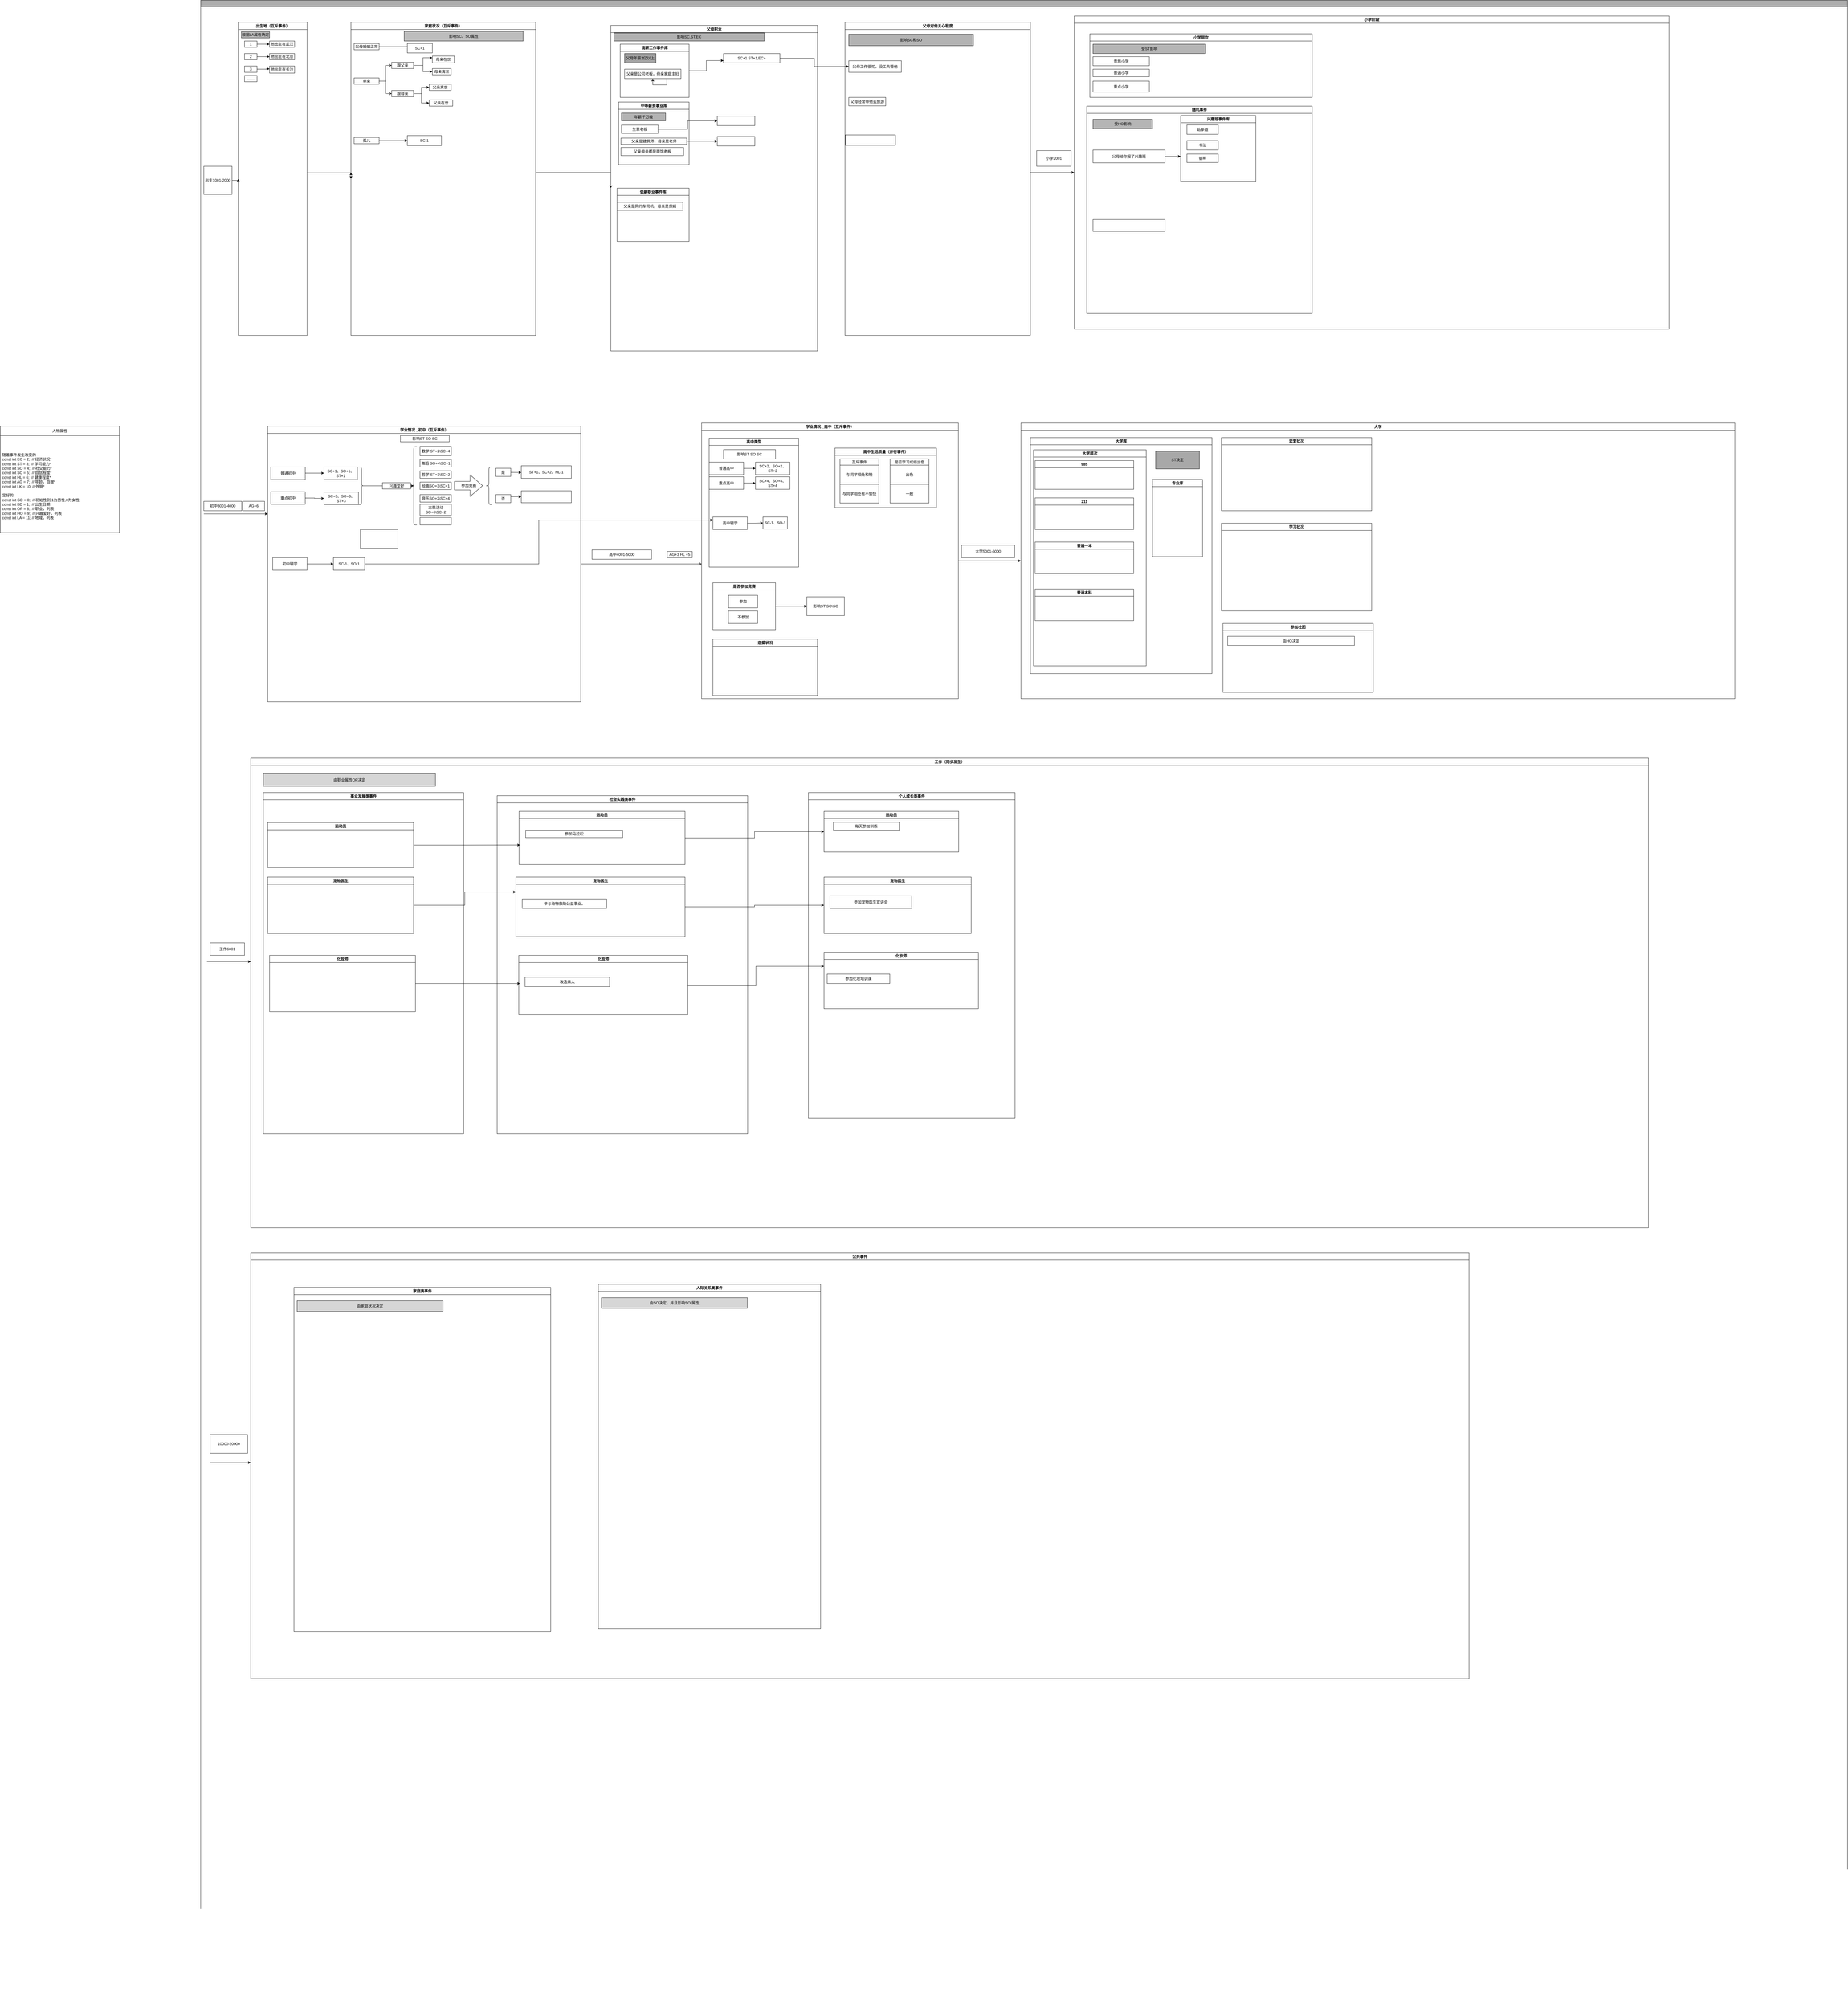 <mxfile version="24.2.3" type="github" pages="2">
  <diagram id="prtHgNgQTEPvFCAcTncT" name="Page-1">
    <mxGraphModel dx="3747" dy="5651" grid="1" gridSize="10" guides="1" tooltips="1" connect="1" arrows="1" fold="1" page="1" pageScale="1" pageWidth="827" pageHeight="1169" math="0" shadow="0">
      <root>
        <mxCell id="0" />
        <mxCell id="1" parent="0" />
        <mxCell id="dNxyNK7c78bLwvsdeMH5-11" value="" style="swimlane;html=1;startSize=20;horizontal=1;containerType=tree;glass=0;fillColor=#ADADAD;" parent="1" vertex="1">
          <mxGeometry x="-590" y="-4380" width="5260" height="6410" as="geometry">
            <mxRectangle x="30" y="80" width="60" height="30" as="alternateBounds" />
          </mxGeometry>
        </mxCell>
        <mxCell id="3xpTKajOcH90Fs0mHf4r-176" style="edgeStyle=orthogonalEdgeStyle;rounded=0;orthogonalLoop=1;jettySize=auto;html=1;entryX=0;entryY=0.5;entryDx=0;entryDy=0;" parent="dNxyNK7c78bLwvsdeMH5-11" source="MudpoDrrb5z5fQUpKkfL-1" target="MudpoDrrb5z5fQUpKkfL-9" edge="1">
          <mxGeometry relative="1" as="geometry" />
        </mxCell>
        <mxCell id="MudpoDrrb5z5fQUpKkfL-1" value="出生1001-2000" style="rounded=0;whiteSpace=wrap;html=1;" parent="dNxyNK7c78bLwvsdeMH5-11" vertex="1">
          <mxGeometry x="10" y="530" width="90" height="90" as="geometry" />
        </mxCell>
        <mxCell id="MudpoDrrb5z5fQUpKkfL-32" style="edgeStyle=orthogonalEdgeStyle;rounded=0;orthogonalLoop=1;jettySize=auto;html=1;entryX=0;entryY=0.5;entryDx=0;entryDy=0;" parent="dNxyNK7c78bLwvsdeMH5-11" source="MudpoDrrb5z5fQUpKkfL-9" target="MudpoDrrb5z5fQUpKkfL-13" edge="1">
          <mxGeometry relative="1" as="geometry">
            <Array as="points">
              <mxPoint x="410" y="551" />
              <mxPoint x="410" y="551" />
            </Array>
          </mxGeometry>
        </mxCell>
        <mxCell id="MudpoDrrb5z5fQUpKkfL-9" value="出生地（互斥事件）" style="swimlane;whiteSpace=wrap;html=1;" parent="dNxyNK7c78bLwvsdeMH5-11" vertex="1">
          <mxGeometry x="120" y="70" width="220" height="1000" as="geometry" />
        </mxCell>
        <mxCell id="MudpoDrrb5z5fQUpKkfL-14" value="&lt;div style=&quot;text-align: left;&quot;&gt;&lt;span style=&quot;background-color: initial;&quot;&gt;根据LA属性确定&lt;/span&gt;&lt;/div&gt;" style="rounded=0;whiteSpace=wrap;html=1;fillColor=#BABABA;" parent="MudpoDrrb5z5fQUpKkfL-9" vertex="1">
          <mxGeometry x="10" y="30" width="90" height="20" as="geometry" />
        </mxCell>
        <mxCell id="MudpoDrrb5z5fQUpKkfL-15" value="&lt;span style=&quot;text-align: left;&quot;&gt;他出生在武汉&lt;/span&gt;" style="rounded=0;whiteSpace=wrap;html=1;" parent="MudpoDrrb5z5fQUpKkfL-9" vertex="1">
          <mxGeometry x="100" y="60" width="80" height="20" as="geometry" />
        </mxCell>
        <mxCell id="MudpoDrrb5z5fQUpKkfL-16" value="&lt;span style=&quot;text-align: left;&quot;&gt;他出生在北京&lt;/span&gt;" style="rounded=0;whiteSpace=wrap;html=1;" parent="MudpoDrrb5z5fQUpKkfL-9" vertex="1">
          <mxGeometry x="100" y="100" width="80" height="20" as="geometry" />
        </mxCell>
        <mxCell id="MudpoDrrb5z5fQUpKkfL-20" style="edgeStyle=orthogonalEdgeStyle;rounded=0;orthogonalLoop=1;jettySize=auto;html=1;exitX=1;exitY=0.5;exitDx=0;exitDy=0;entryX=0;entryY=0.5;entryDx=0;entryDy=0;" parent="MudpoDrrb5z5fQUpKkfL-9" source="MudpoDrrb5z5fQUpKkfL-17" target="MudpoDrrb5z5fQUpKkfL-15" edge="1">
          <mxGeometry relative="1" as="geometry" />
        </mxCell>
        <mxCell id="MudpoDrrb5z5fQUpKkfL-17" value="1" style="rounded=0;whiteSpace=wrap;html=1;" parent="MudpoDrrb5z5fQUpKkfL-9" vertex="1">
          <mxGeometry x="20" y="60" width="40" height="20" as="geometry" />
        </mxCell>
        <mxCell id="MudpoDrrb5z5fQUpKkfL-21" style="edgeStyle=orthogonalEdgeStyle;rounded=0;orthogonalLoop=1;jettySize=auto;html=1;exitX=1;exitY=0.5;exitDx=0;exitDy=0;entryX=0;entryY=0.5;entryDx=0;entryDy=0;" parent="MudpoDrrb5z5fQUpKkfL-9" source="MudpoDrrb5z5fQUpKkfL-18" target="MudpoDrrb5z5fQUpKkfL-16" edge="1">
          <mxGeometry relative="1" as="geometry" />
        </mxCell>
        <mxCell id="MudpoDrrb5z5fQUpKkfL-18" value="2" style="rounded=0;whiteSpace=wrap;html=1;" parent="MudpoDrrb5z5fQUpKkfL-9" vertex="1">
          <mxGeometry x="20" y="100" width="40" height="20" as="geometry" />
        </mxCell>
        <mxCell id="MudpoDrrb5z5fQUpKkfL-23" style="edgeStyle=orthogonalEdgeStyle;rounded=0;orthogonalLoop=1;jettySize=auto;html=1;exitX=1;exitY=0.5;exitDx=0;exitDy=0;entryX=0;entryY=0.444;entryDx=0;entryDy=0;entryPerimeter=0;" parent="MudpoDrrb5z5fQUpKkfL-9" source="MudpoDrrb5z5fQUpKkfL-19" target="MudpoDrrb5z5fQUpKkfL-22" edge="1">
          <mxGeometry relative="1" as="geometry">
            <Array as="points">
              <mxPoint x="90" y="150" />
              <mxPoint x="90" y="149" />
              <mxPoint x="100" y="149" />
            </Array>
          </mxGeometry>
        </mxCell>
        <mxCell id="MudpoDrrb5z5fQUpKkfL-19" value="3" style="rounded=0;whiteSpace=wrap;html=1;" parent="MudpoDrrb5z5fQUpKkfL-9" vertex="1">
          <mxGeometry x="20" y="140" width="40" height="20" as="geometry" />
        </mxCell>
        <mxCell id="MudpoDrrb5z5fQUpKkfL-22" value="他出生在长沙" style="rounded=0;whiteSpace=wrap;html=1;" parent="MudpoDrrb5z5fQUpKkfL-9" vertex="1">
          <mxGeometry x="100" y="140" width="80" height="22.5" as="geometry" />
        </mxCell>
        <mxCell id="MudpoDrrb5z5fQUpKkfL-27" value="......." style="rounded=0;whiteSpace=wrap;html=1;" parent="MudpoDrrb5z5fQUpKkfL-9" vertex="1">
          <mxGeometry x="20" y="170" width="40" height="20" as="geometry" />
        </mxCell>
        <mxCell id="3xpTKajOcH90Fs0mHf4r-172" style="edgeStyle=orthogonalEdgeStyle;rounded=0;orthogonalLoop=1;jettySize=auto;html=1;exitX=0;exitY=0.5;exitDx=0;exitDy=0;" parent="dNxyNK7c78bLwvsdeMH5-11" source="MudpoDrrb5z5fQUpKkfL-13" edge="1">
          <mxGeometry relative="1" as="geometry">
            <mxPoint x="480.0" y="550" as="targetPoint" />
          </mxGeometry>
        </mxCell>
        <mxCell id="MudpoDrrb5z5fQUpKkfL-13" value="家庭状况（互斥事件）" style="swimlane;whiteSpace=wrap;html=1;" parent="dNxyNK7c78bLwvsdeMH5-11" vertex="1">
          <mxGeometry x="480" y="70" width="590" height="1000" as="geometry" />
        </mxCell>
        <mxCell id="3xpTKajOcH90Fs0mHf4r-28" style="edgeStyle=orthogonalEdgeStyle;rounded=0;orthogonalLoop=1;jettySize=auto;html=1;entryX=0;entryY=0.75;entryDx=0;entryDy=0;" parent="MudpoDrrb5z5fQUpKkfL-13" source="MudpoDrrb5z5fQUpKkfL-29" target="3xpTKajOcH90Fs0mHf4r-27" edge="1">
          <mxGeometry relative="1" as="geometry">
            <Array as="points">
              <mxPoint x="195" y="78" />
            </Array>
          </mxGeometry>
        </mxCell>
        <mxCell id="MudpoDrrb5z5fQUpKkfL-29" value="父母婚姻正常" style="rounded=0;whiteSpace=wrap;html=1;" parent="MudpoDrrb5z5fQUpKkfL-13" vertex="1">
          <mxGeometry x="10" y="68" width="80" height="20" as="geometry" />
        </mxCell>
        <mxCell id="MudpoDrrb5z5fQUpKkfL-45" style="edgeStyle=orthogonalEdgeStyle;rounded=0;orthogonalLoop=1;jettySize=auto;html=1;entryX=0;entryY=0.5;entryDx=0;entryDy=0;" parent="MudpoDrrb5z5fQUpKkfL-13" source="MudpoDrrb5z5fQUpKkfL-30" target="MudpoDrrb5z5fQUpKkfL-44" edge="1">
          <mxGeometry relative="1" as="geometry" />
        </mxCell>
        <mxCell id="3xpTKajOcH90Fs0mHf4r-134" style="edgeStyle=orthogonalEdgeStyle;rounded=0;orthogonalLoop=1;jettySize=auto;html=1;entryX=0;entryY=0.5;entryDx=0;entryDy=0;" parent="MudpoDrrb5z5fQUpKkfL-13" source="MudpoDrrb5z5fQUpKkfL-30" target="MudpoDrrb5z5fQUpKkfL-47" edge="1">
          <mxGeometry relative="1" as="geometry" />
        </mxCell>
        <mxCell id="MudpoDrrb5z5fQUpKkfL-30" value="单亲" style="rounded=0;whiteSpace=wrap;html=1;" parent="MudpoDrrb5z5fQUpKkfL-13" vertex="1">
          <mxGeometry x="10" y="178" width="80" height="20" as="geometry" />
        </mxCell>
        <mxCell id="MudpoDrrb5z5fQUpKkfL-34" value="母亲在世" style="rounded=0;whiteSpace=wrap;html=1;" parent="MudpoDrrb5z5fQUpKkfL-13" vertex="1">
          <mxGeometry x="260" y="108" width="70" height="22" as="geometry" />
        </mxCell>
        <mxCell id="MudpoDrrb5z5fQUpKkfL-40" value="母亲离世" style="rounded=0;whiteSpace=wrap;html=1;" parent="MudpoDrrb5z5fQUpKkfL-13" vertex="1">
          <mxGeometry x="260" y="148" width="60" height="20" as="geometry" />
        </mxCell>
        <mxCell id="MudpoDrrb5z5fQUpKkfL-41" value="父亲离世" style="rounded=0;whiteSpace=wrap;html=1;" parent="MudpoDrrb5z5fQUpKkfL-13" vertex="1">
          <mxGeometry x="250" y="198" width="70" height="20" as="geometry" />
        </mxCell>
        <mxCell id="3xpTKajOcH90Fs0mHf4r-30" style="edgeStyle=orthogonalEdgeStyle;rounded=0;orthogonalLoop=1;jettySize=auto;html=1;entryX=0;entryY=0.5;entryDx=0;entryDy=0;" parent="MudpoDrrb5z5fQUpKkfL-13" source="MudpoDrrb5z5fQUpKkfL-42" target="3xpTKajOcH90Fs0mHf4r-29" edge="1">
          <mxGeometry relative="1" as="geometry">
            <Array as="points">
              <mxPoint x="170" y="378" />
            </Array>
          </mxGeometry>
        </mxCell>
        <mxCell id="MudpoDrrb5z5fQUpKkfL-42" value="孤儿" style="rounded=0;whiteSpace=wrap;html=1;" parent="MudpoDrrb5z5fQUpKkfL-13" vertex="1">
          <mxGeometry x="10" y="368" width="80" height="20" as="geometry" />
        </mxCell>
        <mxCell id="MudpoDrrb5z5fQUpKkfL-51" style="edgeStyle=orthogonalEdgeStyle;rounded=0;orthogonalLoop=1;jettySize=auto;html=1;entryX=0;entryY=0.25;entryDx=0;entryDy=0;" parent="MudpoDrrb5z5fQUpKkfL-13" source="MudpoDrrb5z5fQUpKkfL-44" target="MudpoDrrb5z5fQUpKkfL-34" edge="1">
          <mxGeometry relative="1" as="geometry">
            <mxPoint x="230" y="113" as="targetPoint" />
          </mxGeometry>
        </mxCell>
        <mxCell id="MudpoDrrb5z5fQUpKkfL-52" style="edgeStyle=orthogonalEdgeStyle;rounded=0;orthogonalLoop=1;jettySize=auto;html=1;" parent="MudpoDrrb5z5fQUpKkfL-13" source="MudpoDrrb5z5fQUpKkfL-44" target="MudpoDrrb5z5fQUpKkfL-40" edge="1">
          <mxGeometry relative="1" as="geometry" />
        </mxCell>
        <mxCell id="MudpoDrrb5z5fQUpKkfL-44" value="跟父亲" style="rounded=0;whiteSpace=wrap;html=1;" parent="MudpoDrrb5z5fQUpKkfL-13" vertex="1">
          <mxGeometry x="130" y="128" width="70" height="20" as="geometry" />
        </mxCell>
        <mxCell id="MudpoDrrb5z5fQUpKkfL-53" style="edgeStyle=orthogonalEdgeStyle;rounded=0;orthogonalLoop=1;jettySize=auto;html=1;entryX=0;entryY=0.5;entryDx=0;entryDy=0;" parent="MudpoDrrb5z5fQUpKkfL-13" source="MudpoDrrb5z5fQUpKkfL-47" target="MudpoDrrb5z5fQUpKkfL-41" edge="1">
          <mxGeometry relative="1" as="geometry" />
        </mxCell>
        <mxCell id="MudpoDrrb5z5fQUpKkfL-54" style="edgeStyle=orthogonalEdgeStyle;rounded=0;orthogonalLoop=1;jettySize=auto;html=1;entryX=0;entryY=0.5;entryDx=0;entryDy=0;" parent="MudpoDrrb5z5fQUpKkfL-13" source="MudpoDrrb5z5fQUpKkfL-47" target="MudpoDrrb5z5fQUpKkfL-50" edge="1">
          <mxGeometry relative="1" as="geometry" />
        </mxCell>
        <mxCell id="MudpoDrrb5z5fQUpKkfL-47" value="跟母亲" style="rounded=0;whiteSpace=wrap;html=1;" parent="MudpoDrrb5z5fQUpKkfL-13" vertex="1">
          <mxGeometry x="130" y="218" width="70" height="20" as="geometry" />
        </mxCell>
        <mxCell id="MudpoDrrb5z5fQUpKkfL-50" value="父亲在世" style="rounded=0;whiteSpace=wrap;html=1;" parent="MudpoDrrb5z5fQUpKkfL-13" vertex="1">
          <mxGeometry x="250" y="248" width="75" height="20" as="geometry" />
        </mxCell>
        <mxCell id="3xpTKajOcH90Fs0mHf4r-26" value="影响SC、SO属性" style="rounded=0;whiteSpace=wrap;html=1;fillColor=#BDBDBD;" parent="MudpoDrrb5z5fQUpKkfL-13" vertex="1">
          <mxGeometry x="170" y="29" width="380" height="31" as="geometry" />
        </mxCell>
        <mxCell id="3xpTKajOcH90Fs0mHf4r-27" value="SC+1" style="rounded=0;whiteSpace=wrap;html=1;" parent="MudpoDrrb5z5fQUpKkfL-13" vertex="1">
          <mxGeometry x="180" y="68" width="80" height="30" as="geometry" />
        </mxCell>
        <mxCell id="3xpTKajOcH90Fs0mHf4r-29" value="SC-1" style="rounded=0;whiteSpace=wrap;html=1;" parent="MudpoDrrb5z5fQUpKkfL-13" vertex="1">
          <mxGeometry x="180" y="362" width="109" height="32" as="geometry" />
        </mxCell>
        <mxCell id="3xpTKajOcH90Fs0mHf4r-62" style="edgeStyle=orthogonalEdgeStyle;rounded=0;orthogonalLoop=1;jettySize=auto;html=1;entryX=0;entryY=0.5;entryDx=0;entryDy=0;" parent="dNxyNK7c78bLwvsdeMH5-11" source="3xpTKajOcH90Fs0mHf4r-11" target="3xpTKajOcH90Fs0mHf4r-61" edge="1">
          <mxGeometry relative="1" as="geometry">
            <Array as="points">
              <mxPoint x="2710" y="550" />
            </Array>
          </mxGeometry>
        </mxCell>
        <mxCell id="3xpTKajOcH90Fs0mHf4r-11" value="父母对他关心程度" style="swimlane;whiteSpace=wrap;html=1;" parent="dNxyNK7c78bLwvsdeMH5-11" vertex="1">
          <mxGeometry x="2058" y="70" width="592" height="1000" as="geometry" />
        </mxCell>
        <mxCell id="3xpTKajOcH90Fs0mHf4r-57" value="影响SC和SO" style="rounded=0;whiteSpace=wrap;html=1;fillColor=#B3B3B3;" parent="3xpTKajOcH90Fs0mHf4r-11" vertex="1">
          <mxGeometry x="12" y="38" width="398" height="37" as="geometry" />
        </mxCell>
        <mxCell id="3xpTKajOcH90Fs0mHf4r-58" value="父母经常带他去旅游" style="rounded=0;whiteSpace=wrap;html=1;" parent="3xpTKajOcH90Fs0mHf4r-11" vertex="1">
          <mxGeometry x="12" y="240" width="118" height="27" as="geometry" />
        </mxCell>
        <mxCell id="3xpTKajOcH90Fs0mHf4r-59" value="父母工作很忙，没工夫管他" style="rounded=0;whiteSpace=wrap;html=1;" parent="3xpTKajOcH90Fs0mHf4r-11" vertex="1">
          <mxGeometry x="12" y="123" width="168" height="37" as="geometry" />
        </mxCell>
        <mxCell id="3xpTKajOcH90Fs0mHf4r-142" value="" style="rounded=0;whiteSpace=wrap;html=1;" parent="3xpTKajOcH90Fs0mHf4r-11" vertex="1">
          <mxGeometry x="1" y="360" width="160" height="33" as="geometry" />
        </mxCell>
        <mxCell id="MudpoDrrb5z5fQUpKkfL-58" value="父母职业" style="swimlane;whiteSpace=wrap;html=1;" parent="dNxyNK7c78bLwvsdeMH5-11" vertex="1">
          <mxGeometry x="1310" y="80" width="660" height="1040" as="geometry" />
        </mxCell>
        <mxCell id="3xpTKajOcH90Fs0mHf4r-144" style="edgeStyle=orthogonalEdgeStyle;rounded=0;orthogonalLoop=1;jettySize=auto;html=1;entryX=0;entryY=0.5;entryDx=0;entryDy=0;" parent="MudpoDrrb5z5fQUpKkfL-58" source="3xpTKajOcH90Fs0mHf4r-1" target="3xpTKajOcH90Fs0mHf4r-53" edge="1">
          <mxGeometry relative="1" as="geometry" />
        </mxCell>
        <mxCell id="3xpTKajOcH90Fs0mHf4r-20" value="影响SC,ST,EC" style="rounded=0;whiteSpace=wrap;html=1;fillColor=#B0B0B0;" parent="MudpoDrrb5z5fQUpKkfL-58" vertex="1">
          <mxGeometry x="10" y="24" width="480" height="26" as="geometry" />
        </mxCell>
        <mxCell id="3xpTKajOcH90Fs0mHf4r-36" value="SC+1 ST+1,EC+" style="rounded=0;whiteSpace=wrap;html=1;" parent="MudpoDrrb5z5fQUpKkfL-58" vertex="1">
          <mxGeometry x="360" y="90" width="180" height="30" as="geometry" />
        </mxCell>
        <mxCell id="3xpTKajOcH90Fs0mHf4r-52" value="" style="rounded=0;whiteSpace=wrap;html=1;" parent="MudpoDrrb5z5fQUpKkfL-58" vertex="1">
          <mxGeometry x="340" y="290" width="120" height="30" as="geometry" />
        </mxCell>
        <mxCell id="3xpTKajOcH90Fs0mHf4r-212" style="edgeStyle=orthogonalEdgeStyle;rounded=0;orthogonalLoop=1;jettySize=auto;html=1;entryX=0;entryY=0.75;entryDx=0;entryDy=0;" parent="MudpoDrrb5z5fQUpKkfL-58" source="3xpTKajOcH90Fs0mHf4r-211" target="3xpTKajOcH90Fs0mHf4r-36" edge="1">
          <mxGeometry relative="1" as="geometry" />
        </mxCell>
        <mxCell id="3xpTKajOcH90Fs0mHf4r-211" value="高薪工作事件库" style="swimlane;whiteSpace=wrap;html=1;" parent="MudpoDrrb5z5fQUpKkfL-58" vertex="1">
          <mxGeometry x="30" y="60" width="220" height="170" as="geometry" />
        </mxCell>
        <mxCell id="3xpTKajOcH90Fs0mHf4r-2" value="&lt;div style=&quot;text-align: left;&quot;&gt;&lt;span data-sider-select-id=&quot;4fd8bd93-ea96-4848-851b-377dffebbbf2&quot; style=&quot;background-color: initial;&quot;&gt;父亲是公司老板，母亲家庭主妇&lt;/span&gt;&lt;/div&gt;" style="rounded=0;whiteSpace=wrap;html=1;" parent="3xpTKajOcH90Fs0mHf4r-211" vertex="1">
          <mxGeometry x="14" y="80" width="180" height="30" as="geometry" />
        </mxCell>
        <mxCell id="3xpTKajOcH90Fs0mHf4r-18" value="&lt;div data-sider-select-id=&quot;832223f9-247b-4001-8752-e9d3532ddd36&quot;&gt;父母年薪1亿以上&lt;/div&gt;" style="rounded=0;whiteSpace=wrap;html=1;fillColor=#A3A3A3;" parent="3xpTKajOcH90Fs0mHf4r-211" vertex="1">
          <mxGeometry x="14" y="30" width="100" height="30" as="geometry" />
        </mxCell>
        <mxCell id="3xpTKajOcH90Fs0mHf4r-219" style="edgeStyle=orthogonalEdgeStyle;rounded=0;orthogonalLoop=1;jettySize=auto;html=1;exitX=0.75;exitY=1;exitDx=0;exitDy=0;" parent="3xpTKajOcH90Fs0mHf4r-211" source="3xpTKajOcH90Fs0mHf4r-2" target="3xpTKajOcH90Fs0mHf4r-2" edge="1">
          <mxGeometry relative="1" as="geometry" />
        </mxCell>
        <mxCell id="3xpTKajOcH90Fs0mHf4r-215" value="中等薪资事业库" style="swimlane;whiteSpace=wrap;html=1;" parent="MudpoDrrb5z5fQUpKkfL-58" vertex="1">
          <mxGeometry x="25" y="245" width="225" height="200" as="geometry" />
        </mxCell>
        <mxCell id="3xpTKajOcH90Fs0mHf4r-216" value="年薪千万级" style="rounded=0;whiteSpace=wrap;html=1;fillColor=#B3B3B3;" parent="3xpTKajOcH90Fs0mHf4r-215" vertex="1">
          <mxGeometry x="9" y="35" width="141" height="25" as="geometry" />
        </mxCell>
        <mxCell id="3xpTKajOcH90Fs0mHf4r-19" value="生意老板" style="rounded=0;whiteSpace=wrap;html=1;" parent="3xpTKajOcH90Fs0mHf4r-215" vertex="1">
          <mxGeometry x="9" y="73.5" width="117" height="26.5" as="geometry" />
        </mxCell>
        <mxCell id="3xpTKajOcH90Fs0mHf4r-1" value="&lt;div style=&quot;text-align: left;&quot;&gt;&lt;span data-sider-select-id=&quot;04bffa22-8ec7-496b-b34b-c7c8da4b1314&quot; style=&quot;background-color: initial;&quot;&gt;父亲是建筑师，母亲是老师&lt;/span&gt;&lt;/div&gt;" style="rounded=0;whiteSpace=wrap;html=1;" parent="3xpTKajOcH90Fs0mHf4r-215" vertex="1">
          <mxGeometry x="7.5" y="115" width="210" height="20" as="geometry" />
        </mxCell>
        <mxCell id="3xpTKajOcH90Fs0mHf4r-9" value="父亲母亲都是面馆老板" style="rounded=0;whiteSpace=wrap;html=1;" parent="3xpTKajOcH90Fs0mHf4r-215" vertex="1">
          <mxGeometry x="7.5" y="145" width="200" height="26" as="geometry" />
        </mxCell>
        <mxCell id="3xpTKajOcH90Fs0mHf4r-214" value="低薪职业事件库" style="swimlane;whiteSpace=wrap;html=1;" parent="MudpoDrrb5z5fQUpKkfL-58" vertex="1">
          <mxGeometry x="20" y="520" width="230" height="170" as="geometry" />
        </mxCell>
        <mxCell id="3xpTKajOcH90Fs0mHf4r-31" value="父亲是网约车司机，母亲是保姆" style="rounded=0;whiteSpace=wrap;html=1;" parent="3xpTKajOcH90Fs0mHf4r-214" vertex="1">
          <mxGeometry y="45" width="210" height="26" as="geometry" />
        </mxCell>
        <mxCell id="3xpTKajOcH90Fs0mHf4r-53" value="" style="rounded=0;whiteSpace=wrap;html=1;" parent="MudpoDrrb5z5fQUpKkfL-58" vertex="1">
          <mxGeometry x="340" y="355" width="120" height="30" as="geometry" />
        </mxCell>
        <mxCell id="3xpTKajOcH90Fs0mHf4r-220" style="edgeStyle=orthogonalEdgeStyle;rounded=0;orthogonalLoop=1;jettySize=auto;html=1;" parent="MudpoDrrb5z5fQUpKkfL-58" source="3xpTKajOcH90Fs0mHf4r-19" target="3xpTKajOcH90Fs0mHf4r-52" edge="1">
          <mxGeometry relative="1" as="geometry" />
        </mxCell>
        <mxCell id="MudpoDrrb5z5fQUpKkfL-60" style="edgeStyle=orthogonalEdgeStyle;rounded=0;orthogonalLoop=1;jettySize=auto;html=1;entryX=0;entryY=0.5;entryDx=0;entryDy=0;" parent="dNxyNK7c78bLwvsdeMH5-11" source="MudpoDrrb5z5fQUpKkfL-13" target="MudpoDrrb5z5fQUpKkfL-58" edge="1">
          <mxGeometry relative="1" as="geometry">
            <Array as="points">
              <mxPoint x="1310" y="550" />
            </Array>
          </mxGeometry>
        </mxCell>
        <mxCell id="3xpTKajOcH90Fs0mHf4r-61" value="小学阶段" style="swimlane;whiteSpace=wrap;html=1;" parent="dNxyNK7c78bLwvsdeMH5-11" vertex="1">
          <mxGeometry x="2790" y="50" width="1900" height="1000" as="geometry" />
        </mxCell>
        <mxCell id="3xpTKajOcH90Fs0mHf4r-63" value="小学层次" style="swimlane;whiteSpace=wrap;html=1;" parent="3xpTKajOcH90Fs0mHf4r-61" vertex="1">
          <mxGeometry x="50" y="57" width="710" height="203" as="geometry" />
        </mxCell>
        <mxCell id="3xpTKajOcH90Fs0mHf4r-65" value="普通小学" style="rounded=0;whiteSpace=wrap;html=1;" parent="3xpTKajOcH90Fs0mHf4r-63" vertex="1">
          <mxGeometry x="10" y="113" width="180" height="24" as="geometry" />
        </mxCell>
        <mxCell id="3xpTKajOcH90Fs0mHf4r-130" value="贵族小学" style="rounded=0;whiteSpace=wrap;html=1;" parent="3xpTKajOcH90Fs0mHf4r-63" vertex="1">
          <mxGeometry x="10" y="73" width="180" height="29" as="geometry" />
        </mxCell>
        <mxCell id="3xpTKajOcH90Fs0mHf4r-137" value="重点小学" style="rounded=0;whiteSpace=wrap;html=1;" parent="3xpTKajOcH90Fs0mHf4r-63" vertex="1">
          <mxGeometry x="10" y="151" width="180" height="35" as="geometry" />
        </mxCell>
        <mxCell id="3xpTKajOcH90Fs0mHf4r-207" value="受ST影响" style="rounded=0;whiteSpace=wrap;html=1;fillColor=#B5B5B5;" parent="3xpTKajOcH90Fs0mHf4r-63" vertex="1">
          <mxGeometry x="10" y="33" width="360" height="30" as="geometry" />
        </mxCell>
        <mxCell id="3xpTKajOcH90Fs0mHf4r-132" value="随机事件" style="swimlane;whiteSpace=wrap;html=1;" parent="3xpTKajOcH90Fs0mHf4r-61" vertex="1">
          <mxGeometry x="40" y="288" width="720" height="662" as="geometry" />
        </mxCell>
        <mxCell id="3xpTKajOcH90Fs0mHf4r-209" style="edgeStyle=orthogonalEdgeStyle;rounded=0;orthogonalLoop=1;jettySize=auto;html=1;" parent="3xpTKajOcH90Fs0mHf4r-132" source="3xpTKajOcH90Fs0mHf4r-148" edge="1">
          <mxGeometry relative="1" as="geometry">
            <mxPoint x="300" y="160.5" as="targetPoint" />
          </mxGeometry>
        </mxCell>
        <mxCell id="3xpTKajOcH90Fs0mHf4r-148" value="父母给你报了兴趣班" style="rounded=0;whiteSpace=wrap;html=1;" parent="3xpTKajOcH90Fs0mHf4r-132" vertex="1">
          <mxGeometry x="20" y="140" width="230" height="41" as="geometry" />
        </mxCell>
        <mxCell id="3xpTKajOcH90Fs0mHf4r-157" value="书法" style="rounded=0;whiteSpace=wrap;html=1;" parent="3xpTKajOcH90Fs0mHf4r-132" vertex="1">
          <mxGeometry x="320" y="110" width="100" height="30" as="geometry" />
        </mxCell>
        <mxCell id="3xpTKajOcH90Fs0mHf4r-158" value="钢琴" style="rounded=0;whiteSpace=wrap;html=1;" parent="3xpTKajOcH90Fs0mHf4r-132" vertex="1">
          <mxGeometry x="320" y="153" width="100" height="27" as="geometry" />
        </mxCell>
        <mxCell id="3xpTKajOcH90Fs0mHf4r-208" value="兴趣班事件库" style="swimlane;whiteSpace=wrap;html=1;" parent="3xpTKajOcH90Fs0mHf4r-132" vertex="1">
          <mxGeometry x="300" y="30" width="240" height="210" as="geometry" />
        </mxCell>
        <mxCell id="3xpTKajOcH90Fs0mHf4r-156" value="跆拳道" style="rounded=0;whiteSpace=wrap;html=1;" parent="3xpTKajOcH90Fs0mHf4r-208" vertex="1">
          <mxGeometry x="20" y="30" width="100" height="30" as="geometry" />
        </mxCell>
        <mxCell id="3xpTKajOcH90Fs0mHf4r-210" value="" style="rounded=0;whiteSpace=wrap;html=1;" parent="3xpTKajOcH90Fs0mHf4r-132" vertex="1">
          <mxGeometry x="20" y="362" width="230" height="38" as="geometry" />
        </mxCell>
        <mxCell id="3xpTKajOcH90Fs0mHf4r-221" value="受HO影响" style="rounded=0;whiteSpace=wrap;html=1;fillColor=#B5B5B5;" parent="3xpTKajOcH90Fs0mHf4r-132" vertex="1">
          <mxGeometry x="20" y="42" width="190" height="30" as="geometry" />
        </mxCell>
        <mxCell id="3xpTKajOcH90Fs0mHf4r-66" style="edgeStyle=orthogonalEdgeStyle;rounded=0;orthogonalLoop=1;jettySize=auto;html=1;entryX=0;entryY=0.5;entryDx=0;entryDy=0;" parent="dNxyNK7c78bLwvsdeMH5-11" source="3xpTKajOcH90Fs0mHf4r-36" target="3xpTKajOcH90Fs0mHf4r-59" edge="1">
          <mxGeometry relative="1" as="geometry" />
        </mxCell>
        <mxCell id="3xpTKajOcH90Fs0mHf4r-68" style="edgeStyle=orthogonalEdgeStyle;rounded=0;orthogonalLoop=1;jettySize=auto;html=1;exitX=1;exitY=0.5;exitDx=0;exitDy=0;" parent="dNxyNK7c78bLwvsdeMH5-11" source="3xpTKajOcH90Fs0mHf4r-70" edge="1">
          <mxGeometry relative="1" as="geometry">
            <mxPoint x="1600" y="1800" as="targetPoint" />
            <Array as="points">
              <mxPoint x="1354" y="1800" />
            </Array>
          </mxGeometry>
        </mxCell>
        <mxCell id="3xpTKajOcH90Fs0mHf4r-70" value="学业情况 _初中（互斥事件）" style="swimlane;whiteSpace=wrap;html=1;" parent="dNxyNK7c78bLwvsdeMH5-11" vertex="1">
          <mxGeometry x="214" y="1360" width="1000" height="880" as="geometry" />
        </mxCell>
        <mxCell id="3xpTKajOcH90Fs0mHf4r-71" value="影响ST SO SC" style="rounded=0;whiteSpace=wrap;html=1;" parent="3xpTKajOcH90Fs0mHf4r-70" vertex="1">
          <mxGeometry x="424" y="30" width="156" height="20" as="geometry" />
        </mxCell>
        <mxCell id="3xpTKajOcH90Fs0mHf4r-72" value="" style="edgeStyle=orthogonalEdgeStyle;rounded=0;orthogonalLoop=1;jettySize=auto;html=1;" parent="3xpTKajOcH90Fs0mHf4r-70" target="3xpTKajOcH90Fs0mHf4r-74" edge="1">
          <mxGeometry relative="1" as="geometry">
            <mxPoint x="120" y="150" as="sourcePoint" />
          </mxGeometry>
        </mxCell>
        <mxCell id="3xpTKajOcH90Fs0mHf4r-73" value="普通初中" style="rounded=0;whiteSpace=wrap;html=1;" parent="3xpTKajOcH90Fs0mHf4r-70" vertex="1">
          <mxGeometry x="10" y="130.5" width="110" height="40" as="geometry" />
        </mxCell>
        <mxCell id="3xpTKajOcH90Fs0mHf4r-74" value="SC+1、SO+1、ST+1" style="rounded=0;whiteSpace=wrap;html=1;" parent="3xpTKajOcH90Fs0mHf4r-70" vertex="1">
          <mxGeometry x="180" y="130.5" width="106.5" height="40" as="geometry" />
        </mxCell>
        <mxCell id="3xpTKajOcH90Fs0mHf4r-75" value="" style="edgeStyle=orthogonalEdgeStyle;rounded=0;orthogonalLoop=1;jettySize=auto;html=1;" parent="3xpTKajOcH90Fs0mHf4r-70" source="3xpTKajOcH90Fs0mHf4r-76" target="3xpTKajOcH90Fs0mHf4r-77" edge="1">
          <mxGeometry relative="1" as="geometry" />
        </mxCell>
        <mxCell id="3xpTKajOcH90Fs0mHf4r-76" value="重点初中" style="rounded=0;whiteSpace=wrap;html=1;" parent="3xpTKajOcH90Fs0mHf4r-70" vertex="1">
          <mxGeometry x="10" y="209.5" width="110" height="40" as="geometry" />
        </mxCell>
        <mxCell id="3xpTKajOcH90Fs0mHf4r-77" value="SC+3、SO+3、ST+3" style="rounded=0;whiteSpace=wrap;html=1;" parent="3xpTKajOcH90Fs0mHf4r-70" vertex="1">
          <mxGeometry x="180" y="210.5" width="110" height="40" as="geometry" />
        </mxCell>
        <mxCell id="3xpTKajOcH90Fs0mHf4r-78" value="" style="shape=curlyBracket;whiteSpace=wrap;html=1;rounded=1;flipH=1;labelPosition=right;verticalLabelPosition=middle;align=left;verticalAlign=middle;" parent="3xpTKajOcH90Fs0mHf4r-70" vertex="1">
          <mxGeometry x="290" y="130.5" width="20" height="120" as="geometry" />
        </mxCell>
        <mxCell id="3xpTKajOcH90Fs0mHf4r-79" value="" style="endArrow=classic;html=1;rounded=0;exitX=0.1;exitY=0.5;exitDx=0;exitDy=0;exitPerimeter=0;" parent="3xpTKajOcH90Fs0mHf4r-70" source="3xpTKajOcH90Fs0mHf4r-78" edge="1">
          <mxGeometry width="50" height="50" relative="1" as="geometry">
            <mxPoint x="646.5" y="294.5" as="sourcePoint" />
            <mxPoint x="466.5" y="190.5" as="targetPoint" />
          </mxGeometry>
        </mxCell>
        <mxCell id="3xpTKajOcH90Fs0mHf4r-80" value="兴趣爱好" style="rounded=0;whiteSpace=wrap;html=1;" parent="3xpTKajOcH90Fs0mHf4r-70" vertex="1">
          <mxGeometry x="366.5" y="180.5" width="90" height="20" as="geometry" />
        </mxCell>
        <mxCell id="3xpTKajOcH90Fs0mHf4r-81" value="" style="shape=curlyBracket;whiteSpace=wrap;html=1;rounded=1;labelPosition=left;verticalLabelPosition=middle;align=right;verticalAlign=middle;" parent="3xpTKajOcH90Fs0mHf4r-70" vertex="1">
          <mxGeometry x="456.5" y="65.5" width="20" height="250" as="geometry" />
        </mxCell>
        <mxCell id="3xpTKajOcH90Fs0mHf4r-82" value="数学 ST+2\SC+4" style="rounded=0;whiteSpace=wrap;html=1;" parent="3xpTKajOcH90Fs0mHf4r-70" vertex="1">
          <mxGeometry x="486.5" y="64.5" width="100" height="30" as="geometry" />
        </mxCell>
        <mxCell id="3xpTKajOcH90Fs0mHf4r-83" value="舞蹈 SO+4\SC+1" style="rounded=0;whiteSpace=wrap;html=1;" parent="3xpTKajOcH90Fs0mHf4r-70" vertex="1">
          <mxGeometry x="486.5" y="106.5" width="100" height="24" as="geometry" />
        </mxCell>
        <mxCell id="3xpTKajOcH90Fs0mHf4r-84" value="哲学 ST+3\SC+2" style="rounded=0;whiteSpace=wrap;html=1;" parent="3xpTKajOcH90Fs0mHf4r-70" vertex="1">
          <mxGeometry x="486.5" y="142.5" width="100" height="24" as="geometry" />
        </mxCell>
        <mxCell id="3xpTKajOcH90Fs0mHf4r-85" value="绘画SO+3\SC+1" style="rounded=0;whiteSpace=wrap;html=1;" parent="3xpTKajOcH90Fs0mHf4r-70" vertex="1">
          <mxGeometry x="486.5" y="178.5" width="100" height="24" as="geometry" />
        </mxCell>
        <mxCell id="3xpTKajOcH90Fs0mHf4r-86" value="音乐SO+2\SC+4" style="rounded=0;whiteSpace=wrap;html=1;" parent="3xpTKajOcH90Fs0mHf4r-70" vertex="1">
          <mxGeometry x="486.5" y="218.5" width="100" height="24" as="geometry" />
        </mxCell>
        <mxCell id="3xpTKajOcH90Fs0mHf4r-87" value="志愿活动SO+6\SC+2" style="rounded=0;whiteSpace=wrap;html=1;" parent="3xpTKajOcH90Fs0mHf4r-70" vertex="1">
          <mxGeometry x="486.5" y="249.5" width="100" height="35.5" as="geometry" />
        </mxCell>
        <mxCell id="3xpTKajOcH90Fs0mHf4r-88" value="" style="rounded=0;whiteSpace=wrap;html=1;" parent="3xpTKajOcH90Fs0mHf4r-70" vertex="1">
          <mxGeometry x="486.5" y="291.5" width="100" height="24" as="geometry" />
        </mxCell>
        <mxCell id="3xpTKajOcH90Fs0mHf4r-89" value="参加竞赛" style="html=1;shadow=0;dashed=0;align=center;verticalAlign=middle;shape=mxgraph.arrows2.arrow;dy=0.6;dx=40;notch=0;" parent="3xpTKajOcH90Fs0mHf4r-70" vertex="1">
          <mxGeometry x="596.5" y="155.5" width="90" height="69" as="geometry" />
        </mxCell>
        <mxCell id="3xpTKajOcH90Fs0mHf4r-90" value="" style="shape=curlyBracket;whiteSpace=wrap;html=1;rounded=1;labelPosition=left;verticalLabelPosition=middle;align=right;verticalAlign=middle;" parent="3xpTKajOcH90Fs0mHf4r-70" vertex="1">
          <mxGeometry x="696.5" y="130.5" width="20" height="120" as="geometry" />
        </mxCell>
        <mxCell id="3xpTKajOcH90Fs0mHf4r-91" value="是" style="whiteSpace=wrap;html=1;" parent="3xpTKajOcH90Fs0mHf4r-70" vertex="1">
          <mxGeometry x="726.5" y="134.5" width="50" height="26" as="geometry" />
        </mxCell>
        <mxCell id="3xpTKajOcH90Fs0mHf4r-92" value="否" style="whiteSpace=wrap;html=1;" parent="3xpTKajOcH90Fs0mHf4r-70" vertex="1">
          <mxGeometry x="726.5" y="218.5" width="50" height="26" as="geometry" />
        </mxCell>
        <mxCell id="3xpTKajOcH90Fs0mHf4r-93" value="ST+1、SC+2、HL-1" style="rounded=0;whiteSpace=wrap;html=1;" parent="3xpTKajOcH90Fs0mHf4r-70" vertex="1">
          <mxGeometry x="810" y="126.5" width="160" height="40" as="geometry" />
        </mxCell>
        <mxCell id="3xpTKajOcH90Fs0mHf4r-94" value="" style="endArrow=classic;html=1;rounded=0;exitX=1;exitY=0.25;exitDx=0;exitDy=0;" parent="3xpTKajOcH90Fs0mHf4r-70" source="3xpTKajOcH90Fs0mHf4r-92" edge="1">
          <mxGeometry width="50" height="50" relative="1" as="geometry">
            <mxPoint x="786.5" y="230.5" as="sourcePoint" />
            <mxPoint x="810" y="225" as="targetPoint" />
          </mxGeometry>
        </mxCell>
        <mxCell id="3xpTKajOcH90Fs0mHf4r-95" value="" style="rounded=0;whiteSpace=wrap;html=1;" parent="3xpTKajOcH90Fs0mHf4r-70" vertex="1">
          <mxGeometry x="810" y="206.5" width="160" height="38" as="geometry" />
        </mxCell>
        <mxCell id="3xpTKajOcH90Fs0mHf4r-96" value="" style="endArrow=classic;html=1;rounded=0;exitX=1;exitY=0.5;exitDx=0;exitDy=0;" parent="3xpTKajOcH90Fs0mHf4r-70" source="3xpTKajOcH90Fs0mHf4r-91" edge="1">
          <mxGeometry width="50" height="50" relative="1" as="geometry">
            <mxPoint x="796.5" y="184.5" as="sourcePoint" />
            <mxPoint x="810" y="148" as="targetPoint" />
          </mxGeometry>
        </mxCell>
        <mxCell id="3xpTKajOcH90Fs0mHf4r-125" value="初中辍学" style="rounded=0;whiteSpace=wrap;html=1;" parent="3xpTKajOcH90Fs0mHf4r-70" vertex="1">
          <mxGeometry x="16" y="420" width="110" height="40" as="geometry" />
        </mxCell>
        <mxCell id="3xpTKajOcH90Fs0mHf4r-126" value="SC-1、SO-1" style="rounded=0;whiteSpace=wrap;html=1;" parent="3xpTKajOcH90Fs0mHf4r-70" vertex="1">
          <mxGeometry x="210" y="420" width="100" height="40" as="geometry" />
        </mxCell>
        <mxCell id="3xpTKajOcH90Fs0mHf4r-124" value="" style="edgeStyle=orthogonalEdgeStyle;rounded=0;orthogonalLoop=1;jettySize=auto;html=1;" parent="3xpTKajOcH90Fs0mHf4r-70" source="3xpTKajOcH90Fs0mHf4r-125" target="3xpTKajOcH90Fs0mHf4r-126" edge="1">
          <mxGeometry relative="1" as="geometry" />
        </mxCell>
        <mxCell id="3xpTKajOcH90Fs0mHf4r-97" value="学业情况 _高中（互斥事件）" style="swimlane;whiteSpace=wrap;html=1;startSize=23;" parent="dNxyNK7c78bLwvsdeMH5-11" vertex="1">
          <mxGeometry x="1600" y="1350" width="820" height="880" as="geometry" />
        </mxCell>
        <mxCell id="3xpTKajOcH90Fs0mHf4r-98" value="高中类型" style="swimlane;whiteSpace=wrap;html=1;" parent="3xpTKajOcH90Fs0mHf4r-97" vertex="1">
          <mxGeometry x="24" y="48.25" width="286" height="411.75" as="geometry" />
        </mxCell>
        <mxCell id="3xpTKajOcH90Fs0mHf4r-99" value="" style="edgeStyle=orthogonalEdgeStyle;rounded=0;orthogonalLoop=1;jettySize=auto;html=1;" parent="3xpTKajOcH90Fs0mHf4r-98" source="3xpTKajOcH90Fs0mHf4r-100" target="3xpTKajOcH90Fs0mHf4r-101" edge="1">
          <mxGeometry relative="1" as="geometry" />
        </mxCell>
        <mxCell id="3xpTKajOcH90Fs0mHf4r-100" value="普通高中" style="rounded=0;whiteSpace=wrap;html=1;" parent="3xpTKajOcH90Fs0mHf4r-98" vertex="1">
          <mxGeometry y="76.63" width="110" height="40" as="geometry" />
        </mxCell>
        <mxCell id="3xpTKajOcH90Fs0mHf4r-101" value="SC+2、SO+2、ST+2" style="rounded=0;whiteSpace=wrap;html=1;" parent="3xpTKajOcH90Fs0mHf4r-98" vertex="1">
          <mxGeometry x="148" y="76.63" width="110" height="40" as="geometry" />
        </mxCell>
        <mxCell id="3xpTKajOcH90Fs0mHf4r-102" value="" style="edgeStyle=orthogonalEdgeStyle;rounded=0;orthogonalLoop=1;jettySize=auto;html=1;" parent="3xpTKajOcH90Fs0mHf4r-98" source="3xpTKajOcH90Fs0mHf4r-103" target="3xpTKajOcH90Fs0mHf4r-104" edge="1">
          <mxGeometry relative="1" as="geometry" />
        </mxCell>
        <mxCell id="3xpTKajOcH90Fs0mHf4r-103" value="重点高中" style="rounded=0;whiteSpace=wrap;html=1;" parent="3xpTKajOcH90Fs0mHf4r-98" vertex="1">
          <mxGeometry y="123.38" width="110" height="40" as="geometry" />
        </mxCell>
        <mxCell id="3xpTKajOcH90Fs0mHf4r-104" value="SC+4、SO+4、ST+4" style="rounded=0;whiteSpace=wrap;html=1;" parent="3xpTKajOcH90Fs0mHf4r-98" vertex="1">
          <mxGeometry x="148" y="123.38" width="110" height="40" as="geometry" />
        </mxCell>
        <mxCell id="3xpTKajOcH90Fs0mHf4r-105" value="影响ST SO SC" style="rounded=0;whiteSpace=wrap;html=1;" parent="3xpTKajOcH90Fs0mHf4r-98" vertex="1">
          <mxGeometry x="46" y="36.63" width="166" height="30" as="geometry" />
        </mxCell>
        <mxCell id="3xpTKajOcH90Fs0mHf4r-122" value="高中辍学" style="rounded=0;whiteSpace=wrap;html=1;" parent="3xpTKajOcH90Fs0mHf4r-98" vertex="1">
          <mxGeometry x="12" y="251.75" width="110" height="40" as="geometry" />
        </mxCell>
        <mxCell id="3xpTKajOcH90Fs0mHf4r-123" value="SC-1、SO-1" style="rounded=0;whiteSpace=wrap;html=1;" parent="3xpTKajOcH90Fs0mHf4r-98" vertex="1">
          <mxGeometry x="172" y="251.75" width="78" height="38.25" as="geometry" />
        </mxCell>
        <mxCell id="3xpTKajOcH90Fs0mHf4r-121" value="" style="edgeStyle=orthogonalEdgeStyle;rounded=0;orthogonalLoop=1;jettySize=auto;html=1;" parent="3xpTKajOcH90Fs0mHf4r-98" source="3xpTKajOcH90Fs0mHf4r-122" target="3xpTKajOcH90Fs0mHf4r-123" edge="1">
          <mxGeometry relative="1" as="geometry" />
        </mxCell>
        <mxCell id="3xpTKajOcH90Fs0mHf4r-106" value="高中生活质量（并行事件）" style="swimlane;whiteSpace=wrap;html=1;" parent="3xpTKajOcH90Fs0mHf4r-97" vertex="1">
          <mxGeometry x="426" y="80" width="324" height="190" as="geometry" />
        </mxCell>
        <mxCell id="3xpTKajOcH90Fs0mHf4r-107" value="与同学相处有不愉快" style="rounded=0;whiteSpace=wrap;html=1;" parent="3xpTKajOcH90Fs0mHf4r-106" vertex="1">
          <mxGeometry x="16" y="115.5" width="124" height="60" as="geometry" />
        </mxCell>
        <mxCell id="3xpTKajOcH90Fs0mHf4r-108" value="与同学相处和睦" style="whiteSpace=wrap;html=1;" parent="3xpTKajOcH90Fs0mHf4r-106" vertex="1">
          <mxGeometry x="16" y="54.5" width="124" height="60" as="geometry" />
        </mxCell>
        <mxCell id="3xpTKajOcH90Fs0mHf4r-109" value="互斥事件" style="rounded=0;whiteSpace=wrap;html=1;" parent="3xpTKajOcH90Fs0mHf4r-106" vertex="1">
          <mxGeometry x="16" y="34.5" width="124" height="20" as="geometry" />
        </mxCell>
        <mxCell id="3xpTKajOcH90Fs0mHf4r-110" value="一般" style="rounded=0;whiteSpace=wrap;html=1;" parent="3xpTKajOcH90Fs0mHf4r-106" vertex="1">
          <mxGeometry x="176" y="115.5" width="124" height="60" as="geometry" />
        </mxCell>
        <mxCell id="3xpTKajOcH90Fs0mHf4r-111" value="出色" style="whiteSpace=wrap;html=1;" parent="3xpTKajOcH90Fs0mHf4r-106" vertex="1">
          <mxGeometry x="176" y="54.5" width="124" height="60" as="geometry" />
        </mxCell>
        <mxCell id="3xpTKajOcH90Fs0mHf4r-112" value="是否学习成绩出色" style="rounded=0;whiteSpace=wrap;html=1;" parent="3xpTKajOcH90Fs0mHf4r-106" vertex="1">
          <mxGeometry x="176" y="34.5" width="124" height="20" as="geometry" />
        </mxCell>
        <mxCell id="3xpTKajOcH90Fs0mHf4r-113" value="是否参加竞赛" style="swimlane;whiteSpace=wrap;html=1;" parent="3xpTKajOcH90Fs0mHf4r-97" vertex="1">
          <mxGeometry x="36" y="510" width="200" height="150" as="geometry" />
        </mxCell>
        <mxCell id="3xpTKajOcH90Fs0mHf4r-114" value="参加" style="rounded=0;whiteSpace=wrap;html=1;" parent="3xpTKajOcH90Fs0mHf4r-113" vertex="1">
          <mxGeometry x="50" y="40" width="93" height="40" as="geometry" />
        </mxCell>
        <mxCell id="3xpTKajOcH90Fs0mHf4r-115" value="不参加" style="rounded=0;whiteSpace=wrap;html=1;" parent="3xpTKajOcH90Fs0mHf4r-113" vertex="1">
          <mxGeometry x="49.5" y="90" width="93.5" height="40" as="geometry" />
        </mxCell>
        <mxCell id="3xpTKajOcH90Fs0mHf4r-116" value="影响ST\SO\SC" style="rounded=0;whiteSpace=wrap;html=1;" parent="3xpTKajOcH90Fs0mHf4r-97" vertex="1">
          <mxGeometry x="336" y="555" width="120" height="60" as="geometry" />
        </mxCell>
        <mxCell id="3xpTKajOcH90Fs0mHf4r-129" value="" style="endArrow=classic;html=1;rounded=0;exitX=1;exitY=0.5;exitDx=0;exitDy=0;entryX=0;entryY=0.5;entryDx=0;entryDy=0;" parent="3xpTKajOcH90Fs0mHf4r-97" source="3xpTKajOcH90Fs0mHf4r-113" target="3xpTKajOcH90Fs0mHf4r-116" edge="1">
          <mxGeometry width="50" height="50" relative="1" as="geometry">
            <mxPoint x="330" y="350" as="sourcePoint" />
            <mxPoint x="290" y="374" as="targetPoint" />
          </mxGeometry>
        </mxCell>
        <mxCell id="3xpTKajOcH90Fs0mHf4r-178" value="恋爱状况" style="swimlane;whiteSpace=wrap;html=1;" parent="3xpTKajOcH90Fs0mHf4r-97" vertex="1">
          <mxGeometry x="36" y="690" width="334" height="180" as="geometry" />
        </mxCell>
        <mxCell id="3xpTKajOcH90Fs0mHf4r-117" value="AG+3 HL +5" style="whiteSpace=wrap;html=1;" parent="dNxyNK7c78bLwvsdeMH5-11" vertex="1">
          <mxGeometry x="1490" y="1760" width="80" height="20" as="geometry" />
        </mxCell>
        <mxCell id="3xpTKajOcH90Fs0mHf4r-118" value="" style="endArrow=classic;html=1;rounded=0;" parent="dNxyNK7c78bLwvsdeMH5-11" edge="1">
          <mxGeometry width="50" height="50" relative="1" as="geometry">
            <mxPoint x="10" y="1640" as="sourcePoint" />
            <mxPoint x="214" y="1640" as="targetPoint" />
          </mxGeometry>
        </mxCell>
        <mxCell id="3xpTKajOcH90Fs0mHf4r-119" value="AG+6" style="rounded=0;whiteSpace=wrap;html=1;" parent="dNxyNK7c78bLwvsdeMH5-11" vertex="1">
          <mxGeometry x="134" y="1600" width="70" height="30" as="geometry" />
        </mxCell>
        <mxCell id="3xpTKajOcH90Fs0mHf4r-188" value="人际关系类事件" style="swimlane;whiteSpace=wrap;html=1;" parent="dNxyNK7c78bLwvsdeMH5-11" vertex="1">
          <mxGeometry x="1270" y="4100" width="710" height="1100" as="geometry" />
        </mxCell>
        <mxCell id="3xpTKajOcH90Fs0mHf4r-206" value="由SO决定，并且影响SO 属性" style="rounded=0;whiteSpace=wrap;html=1;fillColor=#D6D6D6;" parent="3xpTKajOcH90Fs0mHf4r-188" vertex="1">
          <mxGeometry x="10" y="43" width="466" height="34" as="geometry" />
        </mxCell>
        <mxCell id="3xpTKajOcH90Fs0mHf4r-232" style="edgeStyle=orthogonalEdgeStyle;rounded=0;orthogonalLoop=1;jettySize=auto;html=1;entryX=0;entryY=0.25;entryDx=0;entryDy=0;" parent="dNxyNK7c78bLwvsdeMH5-11" source="3xpTKajOcH90Fs0mHf4r-126" target="3xpTKajOcH90Fs0mHf4r-122" edge="1">
          <mxGeometry relative="1" as="geometry" />
        </mxCell>
        <mxCell id="3xpTKajOcH90Fs0mHf4r-233" value="公共事件" style="swimlane;whiteSpace=wrap;html=1;" parent="dNxyNK7c78bLwvsdeMH5-11" vertex="1">
          <mxGeometry x="160" y="4000" width="3891" height="1360" as="geometry" />
        </mxCell>
        <mxCell id="3xpTKajOcH90Fs0mHf4r-222" value="家庭类事件" style="swimlane;whiteSpace=wrap;html=1;" parent="3xpTKajOcH90Fs0mHf4r-233" vertex="1">
          <mxGeometry x="138" y="110" width="820" height="1100" as="geometry" />
        </mxCell>
        <mxCell id="3xpTKajOcH90Fs0mHf4r-223" value="由家庭状况决定" style="rounded=0;whiteSpace=wrap;html=1;fillColor=#D6D6D6;" parent="3xpTKajOcH90Fs0mHf4r-222" vertex="1">
          <mxGeometry x="10" y="43" width="466" height="34" as="geometry" />
        </mxCell>
        <mxCell id="3xpTKajOcH90Fs0mHf4r-140" value="大学" style="swimlane;whiteSpace=wrap;html=1;" parent="dNxyNK7c78bLwvsdeMH5-11" vertex="1">
          <mxGeometry x="2620" y="1350" width="2280" height="880" as="geometry" />
        </mxCell>
        <mxCell id="3xpTKajOcH90Fs0mHf4r-161" value="大学库" style="swimlane;whiteSpace=wrap;html=1;" parent="3xpTKajOcH90Fs0mHf4r-140" vertex="1">
          <mxGeometry x="30" y="46.5" width="580" height="753.5" as="geometry" />
        </mxCell>
        <mxCell id="3xpTKajOcH90Fs0mHf4r-166" value="985" style="swimlane;whiteSpace=wrap;html=1;" parent="3xpTKajOcH90Fs0mHf4r-161" vertex="1">
          <mxGeometry x="15" y="73.5" width="315" height="91.62" as="geometry" />
        </mxCell>
        <mxCell id="3xpTKajOcH90Fs0mHf4r-167" value="211" style="swimlane;whiteSpace=wrap;html=1;" parent="3xpTKajOcH90Fs0mHf4r-161" vertex="1">
          <mxGeometry x="15" y="192.5" width="315" height="101" as="geometry" />
        </mxCell>
        <mxCell id="3xpTKajOcH90Fs0mHf4r-168" value="普通一本" style="swimlane;whiteSpace=wrap;html=1;" parent="3xpTKajOcH90Fs0mHf4r-161" vertex="1">
          <mxGeometry x="15" y="333.5" width="315" height="101" as="geometry" />
        </mxCell>
        <mxCell id="3xpTKajOcH90Fs0mHf4r-170" value="普通本科" style="swimlane;whiteSpace=wrap;html=1;" parent="3xpTKajOcH90Fs0mHf4r-161" vertex="1">
          <mxGeometry x="15" y="483.5" width="315" height="101" as="geometry" />
        </mxCell>
        <mxCell id="3xpTKajOcH90Fs0mHf4r-183" value="专业库" style="swimlane;whiteSpace=wrap;html=1;" parent="3xpTKajOcH90Fs0mHf4r-161" vertex="1">
          <mxGeometry x="390" y="133.5" width="160" height="246.5" as="geometry" />
        </mxCell>
        <mxCell id="3xpTKajOcH90Fs0mHf4r-246" value="ST决定" style="rounded=0;whiteSpace=wrap;html=1;fillColor=#A8A8A8;" parent="3xpTKajOcH90Fs0mHf4r-161" vertex="1">
          <mxGeometry x="400" y="43.5" width="140" height="56.5" as="geometry" />
        </mxCell>
        <mxCell id="3xpTKajOcH90Fs0mHf4r-184" value="大学层次" style="swimlane;whiteSpace=wrap;html=1;" parent="3xpTKajOcH90Fs0mHf4r-161" vertex="1">
          <mxGeometry x="10" y="39" width="360" height="690" as="geometry" />
        </mxCell>
        <mxCell id="3xpTKajOcH90Fs0mHf4r-177" value="恋爱状况" style="swimlane;whiteSpace=wrap;html=1;" parent="3xpTKajOcH90Fs0mHf4r-140" vertex="1">
          <mxGeometry x="640" y="46.5" width="480" height="233.5" as="geometry">
            <mxRectangle x="640" y="46.5" width="90" height="30" as="alternateBounds" />
          </mxGeometry>
        </mxCell>
        <mxCell id="3xpTKajOcH90Fs0mHf4r-179" value="学习状况" style="swimlane;whiteSpace=wrap;html=1;" parent="3xpTKajOcH90Fs0mHf4r-140" vertex="1">
          <mxGeometry x="640" y="320" width="480" height="280" as="geometry" />
        </mxCell>
        <mxCell id="3xpTKajOcH90Fs0mHf4r-180" value="参加社团" style="swimlane;whiteSpace=wrap;html=1;" parent="3xpTKajOcH90Fs0mHf4r-140" vertex="1">
          <mxGeometry x="645" y="640" width="480" height="220" as="geometry" />
        </mxCell>
        <mxCell id="3xpTKajOcH90Fs0mHf4r-182" value="由HO决定" style="rounded=0;whiteSpace=wrap;html=1;" parent="3xpTKajOcH90Fs0mHf4r-180" vertex="1">
          <mxGeometry x="15" y="41" width="405" height="29" as="geometry" />
        </mxCell>
        <mxCell id="3xpTKajOcH90Fs0mHf4r-160" style="edgeStyle=orthogonalEdgeStyle;rounded=0;orthogonalLoop=1;jettySize=auto;html=1;entryX=0;entryY=0.5;entryDx=0;entryDy=0;" parent="dNxyNK7c78bLwvsdeMH5-11" source="3xpTKajOcH90Fs0mHf4r-97" target="3xpTKajOcH90Fs0mHf4r-140" edge="1">
          <mxGeometry relative="1" as="geometry" />
        </mxCell>
        <mxCell id="3xpTKajOcH90Fs0mHf4r-141" value="工作（同步发生）" style="swimlane;whiteSpace=wrap;html=1;" parent="dNxyNK7c78bLwvsdeMH5-11" vertex="1">
          <mxGeometry x="160" y="2420" width="4464" height="1500" as="geometry" />
        </mxCell>
        <mxCell id="3xpTKajOcH90Fs0mHf4r-186" value="事业发展类事件" style="swimlane;whiteSpace=wrap;html=1;" parent="3xpTKajOcH90Fs0mHf4r-141" vertex="1">
          <mxGeometry x="40" y="110" width="640" height="1090" as="geometry" />
        </mxCell>
        <mxCell id="3xpTKajOcH90Fs0mHf4r-248" style="edgeStyle=orthogonalEdgeStyle;rounded=0;orthogonalLoop=1;jettySize=auto;html=1;exitX=1;exitY=0.5;exitDx=0;exitDy=0;" parent="3xpTKajOcH90Fs0mHf4r-186" source="3xpTKajOcH90Fs0mHf4r-203" edge="1">
          <mxGeometry relative="1" as="geometry">
            <mxPoint x="820" y="167.619" as="targetPoint" />
          </mxGeometry>
        </mxCell>
        <mxCell id="3xpTKajOcH90Fs0mHf4r-203" value="运动员" style="swimlane;whiteSpace=wrap;html=1;" parent="3xpTKajOcH90Fs0mHf4r-186" vertex="1">
          <mxGeometry x="14" y="96" width="466" height="144" as="geometry" />
        </mxCell>
        <mxCell id="3xpTKajOcH90Fs0mHf4r-250" style="edgeStyle=orthogonalEdgeStyle;rounded=0;orthogonalLoop=1;jettySize=auto;html=1;entryX=0;entryY=0.25;entryDx=0;entryDy=0;" parent="3xpTKajOcH90Fs0mHf4r-186" source="3xpTKajOcH90Fs0mHf4r-204" target="3xpTKajOcH90Fs0mHf4r-230" edge="1">
          <mxGeometry relative="1" as="geometry" />
        </mxCell>
        <mxCell id="3xpTKajOcH90Fs0mHf4r-204" value="宠物医生" style="swimlane;whiteSpace=wrap;html=1;" parent="3xpTKajOcH90Fs0mHf4r-186" vertex="1">
          <mxGeometry x="14" y="270" width="466" height="180" as="geometry" />
        </mxCell>
        <mxCell id="3xpTKajOcH90Fs0mHf4r-251" style="edgeStyle=orthogonalEdgeStyle;rounded=0;orthogonalLoop=1;jettySize=auto;html=1;" parent="3xpTKajOcH90Fs0mHf4r-186" source="3xpTKajOcH90Fs0mHf4r-235" edge="1">
          <mxGeometry relative="1" as="geometry">
            <mxPoint x="820" y="610" as="targetPoint" />
          </mxGeometry>
        </mxCell>
        <mxCell id="3xpTKajOcH90Fs0mHf4r-235" value="化妆师" style="swimlane;whiteSpace=wrap;html=1;" parent="3xpTKajOcH90Fs0mHf4r-186" vertex="1">
          <mxGeometry x="20" y="520" width="466" height="180" as="geometry" />
        </mxCell>
        <mxCell id="3xpTKajOcH90Fs0mHf4r-236" value="化妆师" style="swimlane;whiteSpace=wrap;html=1;" parent="3xpTKajOcH90Fs0mHf4r-186" vertex="1">
          <mxGeometry x="816" y="520" width="540" height="190" as="geometry" />
        </mxCell>
        <mxCell id="3xpTKajOcH90Fs0mHf4r-237" value="改造素人" style="rounded=0;whiteSpace=wrap;html=1;" parent="3xpTKajOcH90Fs0mHf4r-236" vertex="1">
          <mxGeometry x="20" y="70" width="270" height="30" as="geometry" />
        </mxCell>
        <mxCell id="3xpTKajOcH90Fs0mHf4r-189" value="社会实践类事件" style="swimlane;whiteSpace=wrap;html=1;" parent="3xpTKajOcH90Fs0mHf4r-186" vertex="1">
          <mxGeometry x="747" y="10" width="800" height="1080" as="geometry" />
        </mxCell>
        <mxCell id="3xpTKajOcH90Fs0mHf4r-229" value="运动员" style="swimlane;whiteSpace=wrap;html=1;" parent="3xpTKajOcH90Fs0mHf4r-189" vertex="1">
          <mxGeometry x="70" y="50" width="530" height="170" as="geometry" />
        </mxCell>
        <mxCell id="3xpTKajOcH90Fs0mHf4r-226" value="参加马拉松" style="rounded=0;whiteSpace=wrap;html=1;" parent="3xpTKajOcH90Fs0mHf4r-229" vertex="1">
          <mxGeometry x="21" y="60" width="310" height="24" as="geometry" />
        </mxCell>
        <mxCell id="3xpTKajOcH90Fs0mHf4r-230" value="宠物医生" style="swimlane;whiteSpace=wrap;html=1;" parent="3xpTKajOcH90Fs0mHf4r-189" vertex="1">
          <mxGeometry x="60" y="260" width="540" height="190" as="geometry" />
        </mxCell>
        <mxCell id="3xpTKajOcH90Fs0mHf4r-194" value="参与动物救助公益事业。" style="rounded=0;whiteSpace=wrap;html=1;" parent="3xpTKajOcH90Fs0mHf4r-230" vertex="1">
          <mxGeometry x="20" y="70" width="270" height="30" as="geometry" />
        </mxCell>
        <mxCell id="3xpTKajOcH90Fs0mHf4r-202" value="由职业属性OP决定" style="rounded=0;whiteSpace=wrap;html=1;fillColor=#D6D6D6;" parent="3xpTKajOcH90Fs0mHf4r-141" vertex="1">
          <mxGeometry x="40" y="50" width="550" height="40" as="geometry" />
        </mxCell>
        <mxCell id="3xpTKajOcH90Fs0mHf4r-190" value="个人成长类事件" style="swimlane;whiteSpace=wrap;html=1;" parent="3xpTKajOcH90Fs0mHf4r-141" vertex="1">
          <mxGeometry x="1781" y="110" width="660" height="1040" as="geometry" />
        </mxCell>
        <mxCell id="3xpTKajOcH90Fs0mHf4r-192" value="参加化妆培训课" style="rounded=0;whiteSpace=wrap;html=1;" parent="3xpTKajOcH90Fs0mHf4r-190" vertex="1">
          <mxGeometry x="60" y="580" width="200" height="30" as="geometry" />
        </mxCell>
        <mxCell id="3xpTKajOcH90Fs0mHf4r-231" value="运动员" style="swimlane;whiteSpace=wrap;html=1;" parent="3xpTKajOcH90Fs0mHf4r-190" vertex="1">
          <mxGeometry x="50" y="60" width="430" height="130" as="geometry" />
        </mxCell>
        <mxCell id="3xpTKajOcH90Fs0mHf4r-239" value="每天参加训练" style="rounded=0;whiteSpace=wrap;html=1;" parent="3xpTKajOcH90Fs0mHf4r-231" vertex="1">
          <mxGeometry x="30" y="35" width="210" height="25" as="geometry" />
        </mxCell>
        <mxCell id="3xpTKajOcH90Fs0mHf4r-242" value="化妆师" style="swimlane;whiteSpace=wrap;html=1;" parent="3xpTKajOcH90Fs0mHf4r-190" vertex="1">
          <mxGeometry x="50" y="510" width="493" height="180" as="geometry" />
        </mxCell>
        <mxCell id="3xpTKajOcH90Fs0mHf4r-243" value="宠物医生" style="swimlane;whiteSpace=wrap;html=1;" parent="3xpTKajOcH90Fs0mHf4r-190" vertex="1">
          <mxGeometry x="50" y="270" width="470" height="180" as="geometry" />
        </mxCell>
        <mxCell id="3xpTKajOcH90Fs0mHf4r-244" value="参加宠物医生宣讲会" style="rounded=0;whiteSpace=wrap;html=1;" parent="3xpTKajOcH90Fs0mHf4r-243" vertex="1">
          <mxGeometry x="19" y="60" width="261" height="40" as="geometry" />
        </mxCell>
        <mxCell id="3xpTKajOcH90Fs0mHf4r-252" style="edgeStyle=orthogonalEdgeStyle;rounded=0;orthogonalLoop=1;jettySize=auto;html=1;entryX=0;entryY=0.5;entryDx=0;entryDy=0;" parent="3xpTKajOcH90Fs0mHf4r-141" source="3xpTKajOcH90Fs0mHf4r-229" target="3xpTKajOcH90Fs0mHf4r-231" edge="1">
          <mxGeometry relative="1" as="geometry">
            <mxPoint x="1770" y="295" as="targetPoint" />
          </mxGeometry>
        </mxCell>
        <mxCell id="3xpTKajOcH90Fs0mHf4r-254" style="edgeStyle=orthogonalEdgeStyle;rounded=0;orthogonalLoop=1;jettySize=auto;html=1;exitX=1;exitY=0.5;exitDx=0;exitDy=0;entryX=0;entryY=0.25;entryDx=0;entryDy=0;" parent="3xpTKajOcH90Fs0mHf4r-141" source="3xpTKajOcH90Fs0mHf4r-236" target="3xpTKajOcH90Fs0mHf4r-242" edge="1">
          <mxGeometry relative="1" as="geometry" />
        </mxCell>
        <mxCell id="3xpTKajOcH90Fs0mHf4r-253" style="edgeStyle=orthogonalEdgeStyle;rounded=0;orthogonalLoop=1;jettySize=auto;html=1;entryX=0;entryY=0.5;entryDx=0;entryDy=0;" parent="3xpTKajOcH90Fs0mHf4r-141" source="3xpTKajOcH90Fs0mHf4r-230" target="3xpTKajOcH90Fs0mHf4r-243" edge="1">
          <mxGeometry relative="1" as="geometry" />
        </mxCell>
        <mxCell id="AwiGgJl_Vhv05T7dN4dU-1" value="小学2001" style="rounded=0;whiteSpace=wrap;html=1;" vertex="1" parent="dNxyNK7c78bLwvsdeMH5-11">
          <mxGeometry x="2670" y="480" width="110" height="50" as="geometry" />
        </mxCell>
        <mxCell id="AwiGgJl_Vhv05T7dN4dU-4" value="初中3001-4000" style="rounded=0;whiteSpace=wrap;html=1;" vertex="1" parent="dNxyNK7c78bLwvsdeMH5-11">
          <mxGeometry x="10" y="1600" width="121" height="30" as="geometry" />
        </mxCell>
        <mxCell id="AwiGgJl_Vhv05T7dN4dU-5" value="高中4001-5000" style="rounded=0;whiteSpace=wrap;html=1;" vertex="1" parent="dNxyNK7c78bLwvsdeMH5-11">
          <mxGeometry x="1250" y="1755" width="190" height="30" as="geometry" />
        </mxCell>
        <mxCell id="AwiGgJl_Vhv05T7dN4dU-6" value="大学5001-6000" style="rounded=0;whiteSpace=wrap;html=1;" vertex="1" parent="dNxyNK7c78bLwvsdeMH5-11">
          <mxGeometry x="2430" y="1740" width="170" height="40" as="geometry" />
        </mxCell>
        <mxCell id="AwiGgJl_Vhv05T7dN4dU-7" value="" style="endArrow=classic;html=1;rounded=0;" edge="1" parent="dNxyNK7c78bLwvsdeMH5-11">
          <mxGeometry width="50" height="50" relative="1" as="geometry">
            <mxPoint x="20" y="3070" as="sourcePoint" />
            <mxPoint x="160" y="3070" as="targetPoint" />
          </mxGeometry>
        </mxCell>
        <mxCell id="AwiGgJl_Vhv05T7dN4dU-8" value="工作6001" style="rounded=0;whiteSpace=wrap;html=1;" vertex="1" parent="dNxyNK7c78bLwvsdeMH5-11">
          <mxGeometry x="30" y="3010" width="110" height="40" as="geometry" />
        </mxCell>
        <mxCell id="AwiGgJl_Vhv05T7dN4dU-9" value="" style="endArrow=classic;html=1;rounded=0;" edge="1" parent="dNxyNK7c78bLwvsdeMH5-11">
          <mxGeometry width="50" height="50" relative="1" as="geometry">
            <mxPoint x="30" y="4670" as="sourcePoint" />
            <mxPoint x="160.0" y="4670" as="targetPoint" />
            <Array as="points" />
          </mxGeometry>
        </mxCell>
        <mxCell id="AwiGgJl_Vhv05T7dN4dU-11" value="10000-20000" style="rounded=0;whiteSpace=wrap;html=1;" vertex="1" parent="dNxyNK7c78bLwvsdeMH5-11">
          <mxGeometry x="30" y="4580" width="120" height="60" as="geometry" />
        </mxCell>
        <mxCell id="3xpTKajOcH90Fs0mHf4r-22" value="人物属性" style="swimlane;fontStyle=0;childLayout=stackLayout;horizontal=1;startSize=30;horizontalStack=0;resizeParent=1;resizeParentMax=0;resizeLast=0;collapsible=1;marginBottom=0;whiteSpace=wrap;html=1;" parent="1" vertex="1">
          <mxGeometry x="-1230" y="-3020" width="380" height="340" as="geometry" />
        </mxCell>
        <mxCell id="3xpTKajOcH90Fs0mHf4r-25" value="&lt;div data-sider-select-id=&quot;90c10624-90be-460b-9f44-e01162394614&quot;&gt;&lt;br&gt;&lt;/div&gt;&lt;div&gt;随着事件发生改变的&lt;/div&gt;&lt;div&gt;const int EC = 2;&amp;nbsp; // 经济状况*&lt;/div&gt;&lt;div&gt;const int ST = 3;&amp;nbsp; // 学习能力*&lt;/div&gt;&lt;div&gt;const int SO = 4;&amp;nbsp; // 社交能力*&lt;/div&gt;&lt;div&gt;const int SC = 5;&amp;nbsp; // 自信程度*&lt;/div&gt;&lt;div&gt;const int HL = 6;&amp;nbsp; // 健康程度*&lt;/div&gt;&lt;div&gt;const int AG = 7;&amp;nbsp; // 年龄，自增*&lt;/div&gt;&lt;div&gt;const int LK = 10; // 外貌*&lt;/div&gt;&lt;div&gt;&lt;br&gt;&lt;/div&gt;&lt;div&gt;定好的&lt;/div&gt;&lt;div&gt;&lt;div data-sider-select-id=&quot;90c10624-90be-460b-9f44-e01162394614&quot;&gt;const int GD = 0;&amp;nbsp; // 初始性别,1为男性,0为女性&lt;/div&gt;&lt;div&gt;const int BD = 1;&amp;nbsp; // 出生日期&lt;/div&gt;&lt;/div&gt;&lt;div&gt;const int OP = 8;&amp;nbsp; // 职业，列表&lt;/div&gt;&lt;div&gt;const int HO = 9;&amp;nbsp; // 兴趣爱好，列表&lt;/div&gt;&lt;div&gt;const int LA = 11; // 地域，列表&lt;/div&gt;" style="text;strokeColor=none;fillColor=none;align=left;verticalAlign=middle;spacingLeft=4;spacingRight=4;overflow=hidden;points=[[0,0.5],[1,0.5]];portConstraint=eastwest;rotatable=0;whiteSpace=wrap;html=1;" parent="3xpTKajOcH90Fs0mHf4r-22" vertex="1">
          <mxGeometry y="30" width="380" height="310" as="geometry" />
        </mxCell>
        <mxCell id="AwiGgJl_Vhv05T7dN4dU-2" value="" style="rounded=0;whiteSpace=wrap;html=1;" vertex="1" parent="1">
          <mxGeometry x="-80" y="-2690" width="120" height="60" as="geometry" />
        </mxCell>
        <mxCell id="AwiGgJl_Vhv05T7dN4dU-3" value="" style="rounded=0;whiteSpace=wrap;html=1;" vertex="1" parent="1">
          <mxGeometry x="-80" y="-2690" width="120" height="60" as="geometry" />
        </mxCell>
      </root>
    </mxGraphModel>
  </diagram>
  <diagram id="5m3ZLV20hja-VEYz_1Q4" name="第 2 页">
    <mxGraphModel dx="1434" dy="780" grid="1" gridSize="10" guides="1" tooltips="1" connect="1" arrows="1" fold="1" page="1" pageScale="1" pageWidth="827" pageHeight="1169" math="0" shadow="0">
      <root>
        <mxCell id="0" />
        <mxCell id="1" parent="0" />
      </root>
    </mxGraphModel>
  </diagram>
</mxfile>
